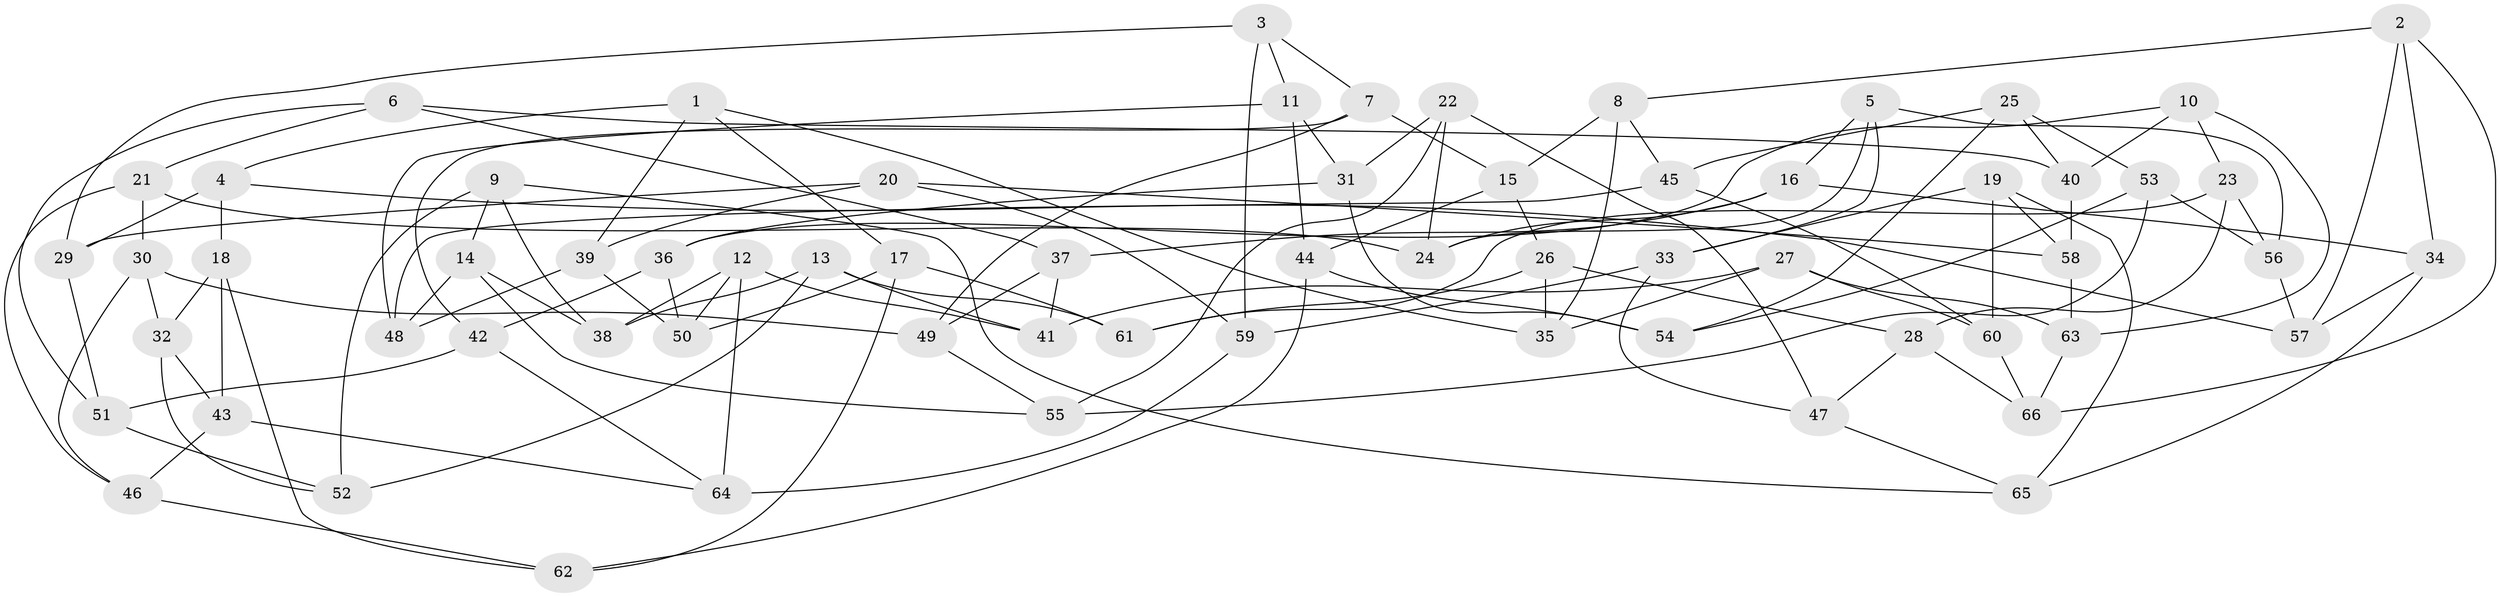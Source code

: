 // Generated by graph-tools (version 1.1) at 2025/50/03/09/25 03:50:56]
// undirected, 66 vertices, 132 edges
graph export_dot {
graph [start="1"]
  node [color=gray90,style=filled];
  1;
  2;
  3;
  4;
  5;
  6;
  7;
  8;
  9;
  10;
  11;
  12;
  13;
  14;
  15;
  16;
  17;
  18;
  19;
  20;
  21;
  22;
  23;
  24;
  25;
  26;
  27;
  28;
  29;
  30;
  31;
  32;
  33;
  34;
  35;
  36;
  37;
  38;
  39;
  40;
  41;
  42;
  43;
  44;
  45;
  46;
  47;
  48;
  49;
  50;
  51;
  52;
  53;
  54;
  55;
  56;
  57;
  58;
  59;
  60;
  61;
  62;
  63;
  64;
  65;
  66;
  1 -- 35;
  1 -- 4;
  1 -- 39;
  1 -- 17;
  2 -- 34;
  2 -- 57;
  2 -- 66;
  2 -- 8;
  3 -- 7;
  3 -- 59;
  3 -- 11;
  3 -- 29;
  4 -- 18;
  4 -- 29;
  4 -- 57;
  5 -- 33;
  5 -- 56;
  5 -- 24;
  5 -- 16;
  6 -- 40;
  6 -- 37;
  6 -- 51;
  6 -- 21;
  7 -- 49;
  7 -- 15;
  7 -- 42;
  8 -- 15;
  8 -- 35;
  8 -- 45;
  9 -- 65;
  9 -- 14;
  9 -- 38;
  9 -- 52;
  10 -- 36;
  10 -- 23;
  10 -- 40;
  10 -- 63;
  11 -- 44;
  11 -- 31;
  11 -- 48;
  12 -- 41;
  12 -- 64;
  12 -- 50;
  12 -- 38;
  13 -- 52;
  13 -- 61;
  13 -- 41;
  13 -- 38;
  14 -- 38;
  14 -- 48;
  14 -- 55;
  15 -- 44;
  15 -- 26;
  16 -- 24;
  16 -- 37;
  16 -- 34;
  17 -- 61;
  17 -- 62;
  17 -- 50;
  18 -- 32;
  18 -- 43;
  18 -- 62;
  19 -- 65;
  19 -- 60;
  19 -- 58;
  19 -- 33;
  20 -- 39;
  20 -- 58;
  20 -- 29;
  20 -- 59;
  21 -- 30;
  21 -- 24;
  21 -- 46;
  22 -- 55;
  22 -- 47;
  22 -- 31;
  22 -- 24;
  23 -- 61;
  23 -- 28;
  23 -- 56;
  25 -- 53;
  25 -- 45;
  25 -- 54;
  25 -- 40;
  26 -- 61;
  26 -- 28;
  26 -- 35;
  27 -- 41;
  27 -- 60;
  27 -- 35;
  27 -- 63;
  28 -- 66;
  28 -- 47;
  29 -- 51;
  30 -- 46;
  30 -- 49;
  30 -- 32;
  31 -- 36;
  31 -- 54;
  32 -- 43;
  32 -- 52;
  33 -- 59;
  33 -- 47;
  34 -- 65;
  34 -- 57;
  36 -- 42;
  36 -- 50;
  37 -- 41;
  37 -- 49;
  39 -- 48;
  39 -- 50;
  40 -- 58;
  42 -- 51;
  42 -- 64;
  43 -- 46;
  43 -- 64;
  44 -- 62;
  44 -- 54;
  45 -- 60;
  45 -- 48;
  46 -- 62;
  47 -- 65;
  49 -- 55;
  51 -- 52;
  53 -- 55;
  53 -- 54;
  53 -- 56;
  56 -- 57;
  58 -- 63;
  59 -- 64;
  60 -- 66;
  63 -- 66;
}
